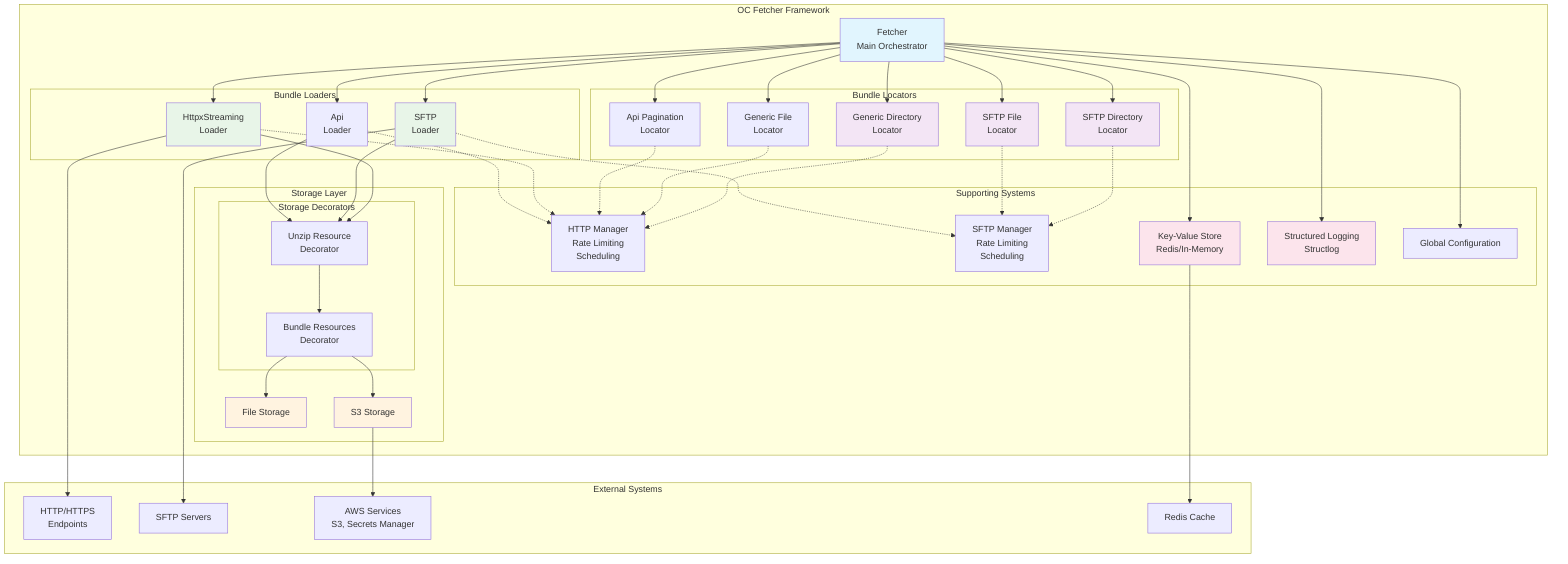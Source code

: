 graph TB
    subgraph "OC Fetcher Framework"
        Fetcher[Fetcher<br/>Main Orchestrator]

        subgraph "Bundle Locators"
            FP1[SFTP Directory<br/>Locator]
            FP2[SFTP File<br/>Locator]
            FP3[Generic Directory<br/>Locator]
            FP4[Generic File<br/>Locator]
            FP5[Api Pagination<br/>Locator]
        end

        subgraph "Bundle Loaders"
            DL1[HttpxStreaming<br/>Loader]
            DL2[SFTP<br/>Loader]
            DL3[Api<br/>Loader]
        end

        subgraph "Storage Layer"
            BS1[File Storage]
            BS2[S3 Storage]

            subgraph "Storage Decorators"
                SD1[Unzip Resource<br/>Decorator]

                SD3[Bundle Resources<br/>Decorator]
            end
        end

        subgraph "Supporting Systems"
            PM1[HTTP Manager<br/>Rate Limiting<br/>Scheduling]
            PM2[SFTP Manager<br/>Rate Limiting<br/>Scheduling]
            KV[Key-Value Store<br/>Redis/In-Memory]
            LOG[Structured Logging<br/>Structlog]
            CONFIG[Global Configuration]
        end
    end

    subgraph "External Systems"
        HTTP[HTTP/HTTPS<br/>Endpoints]
        SFTP[SFTP Servers]
        AWS[AWS Services<br/>S3, Secrets Manager]
        REDIS[Redis Cache]
    end

    %% Main flow
    Fetcher --> FP1
    Fetcher --> FP2
    Fetcher --> FP3
    Fetcher --> FP4
    Fetcher --> FP5

    Fetcher --> DL1
    Fetcher --> DL2
    Fetcher --> DL3

    DL1 --> SD1
    DL2 --> SD1
    DL3 --> SD1

    SD1 --> SD3
    SD3 --> BS1
    SD3 --> BS2

    %% External connections
    DL1 --> HTTP
    DL2 --> SFTP
    BS2 --> AWS
    KV --> REDIS

    %% Supporting connections
    Fetcher --> KV
    Fetcher --> LOG
    Fetcher --> CONFIG

    %% Protocol Manager connections (used by both locators and loaders)
    FP1 -.-> PM2
    FP2 -.-> PM2
    FP3 -.-> PM1
    FP4 -.-> PM1
    FP5 -.-> PM1
    DL1 -.-> PM1
    DL2 -.-> PM2
    DL3 -.-> PM1

    style Fetcher fill:#e1f5fe
    style FP1 fill:#f3e5f5
    style FP2 fill:#f3e5f5
    style FP3 fill:#f3e5f5
    style DL1 fill:#e8f5e8
    style DL2 fill:#e8f5e8
    style BS1 fill:#fff3e0
    style BS2 fill:#fff3e0
    style KV fill:#fce4ec
    style LOG fill:#fce4ec
